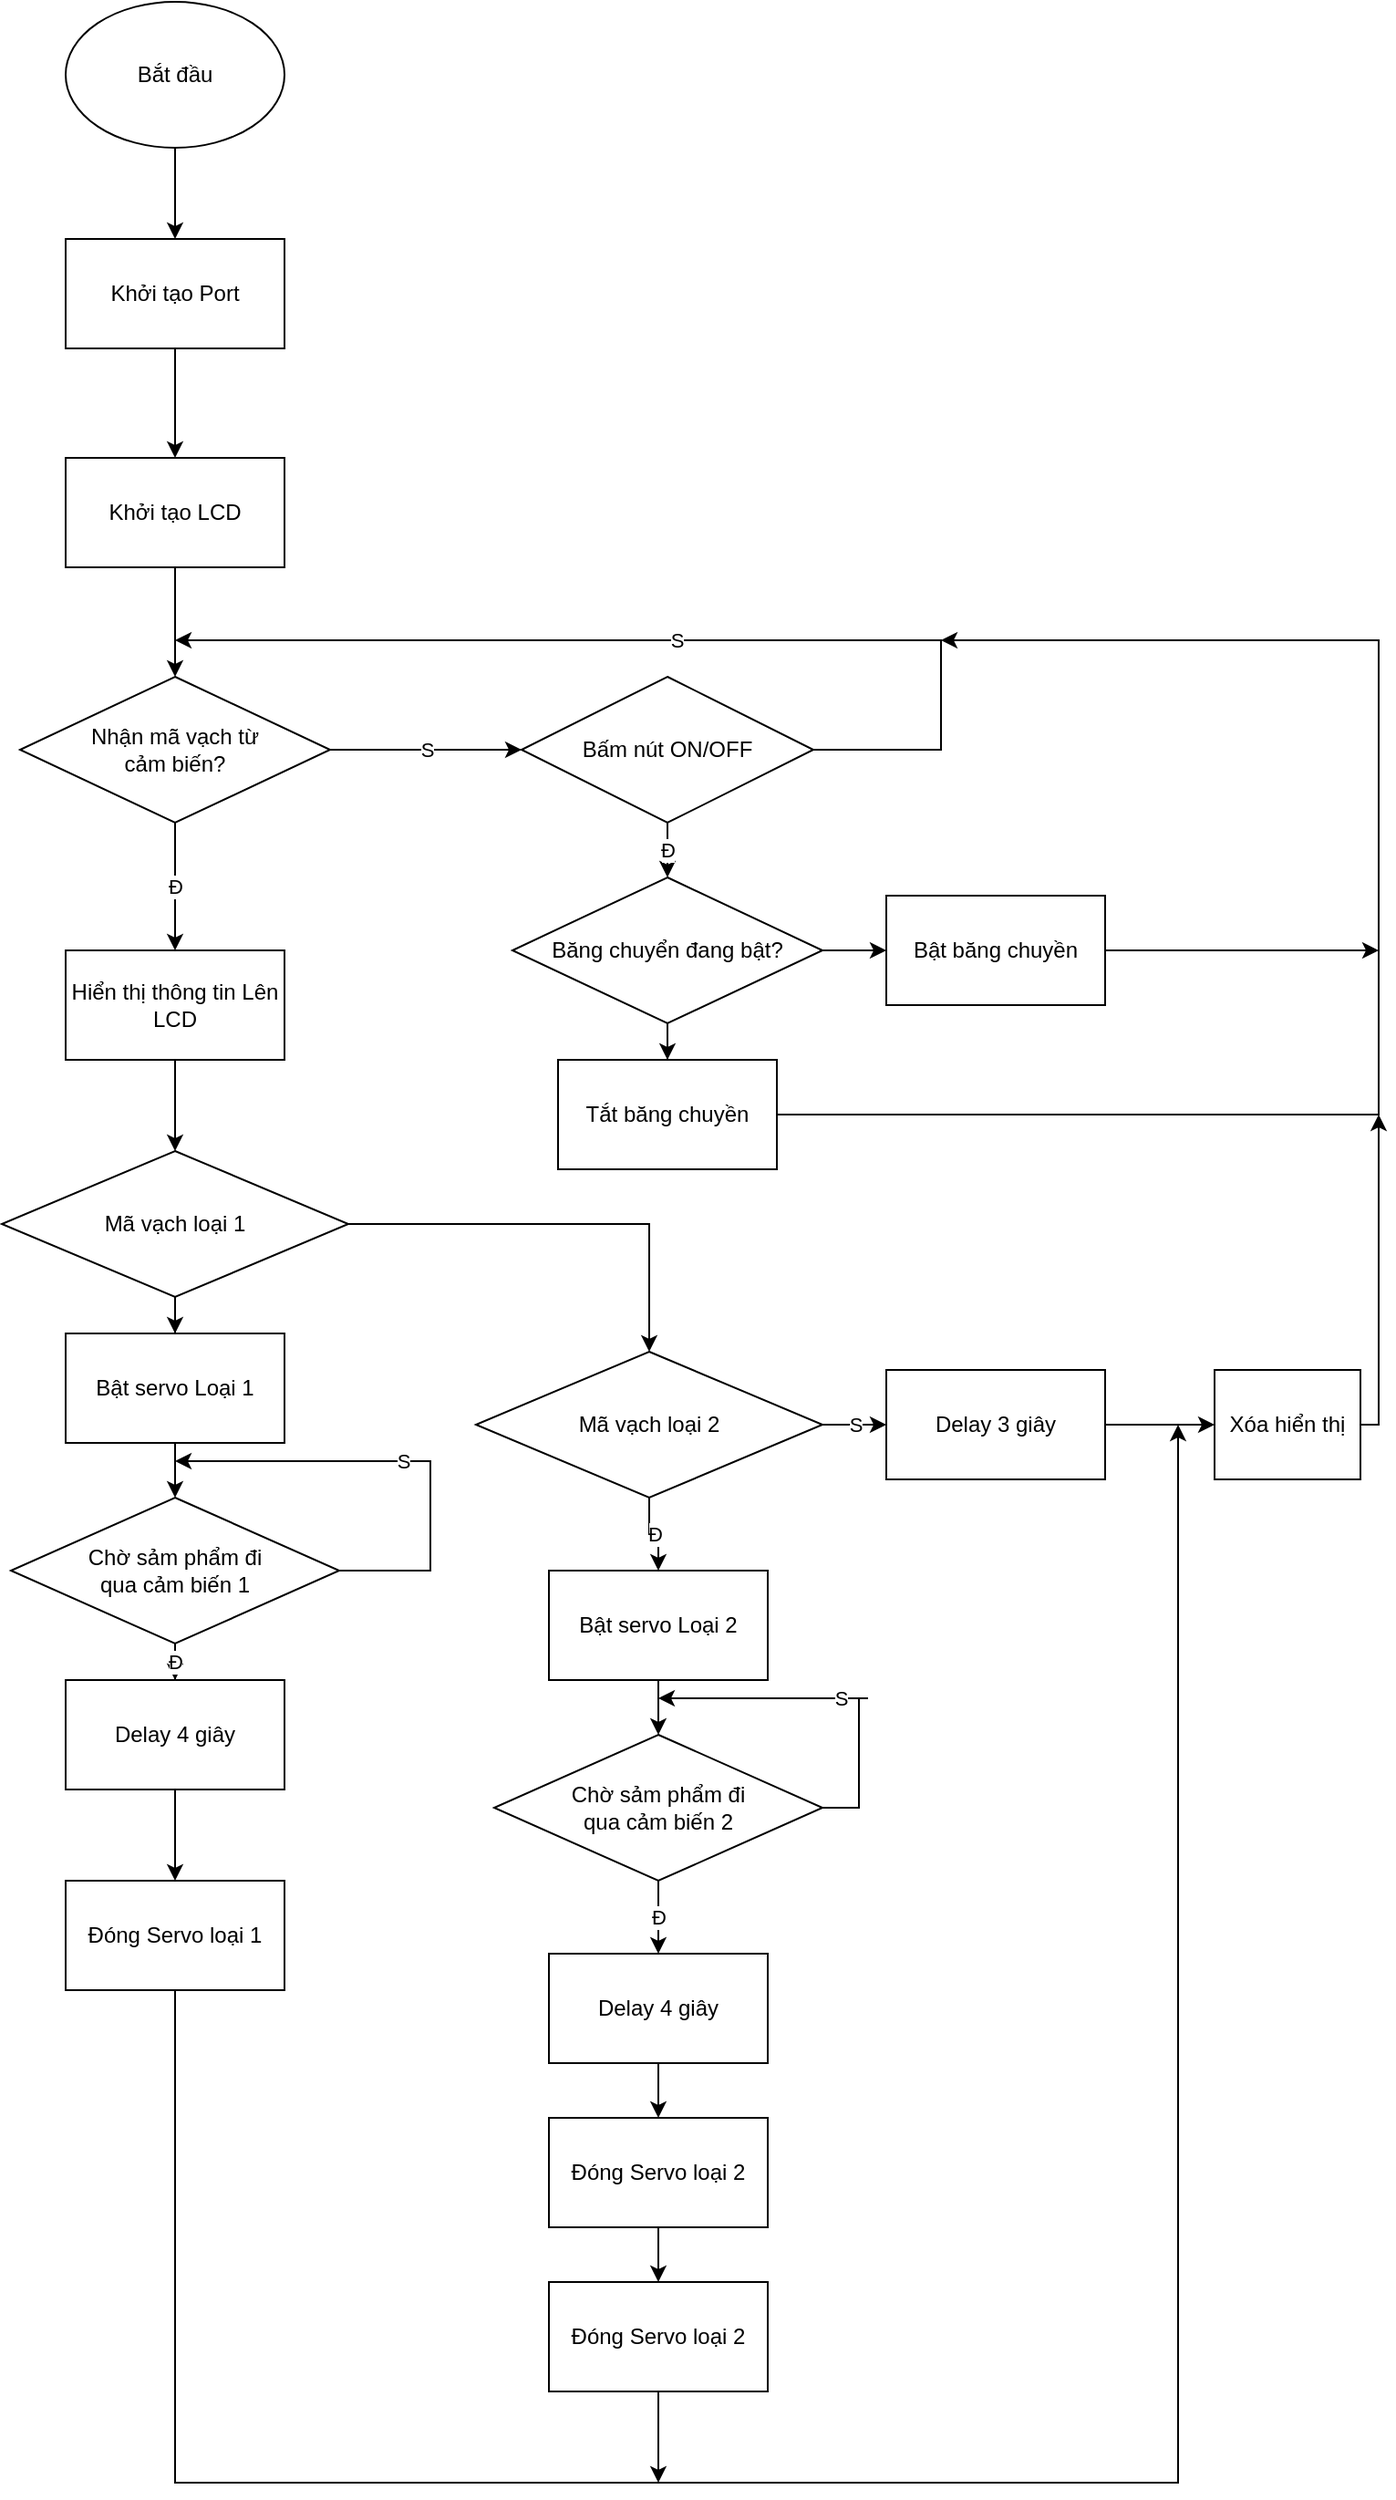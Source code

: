 <mxfile version="21.1.8" type="device">
  <diagram name="Page-1" id="3BPSicWhIVIj2Gs7x6rz">
    <mxGraphModel dx="1050" dy="541" grid="1" gridSize="10" guides="1" tooltips="1" connect="1" arrows="1" fold="1" page="1" pageScale="1" pageWidth="850" pageHeight="1100" math="0" shadow="0">
      <root>
        <mxCell id="0" />
        <mxCell id="1" parent="0" />
        <mxCell id="jM6w2ouYjOtphqDIp83v-3" style="edgeStyle=orthogonalEdgeStyle;rounded=0;orthogonalLoop=1;jettySize=auto;html=1;entryX=0.5;entryY=0;entryDx=0;entryDy=0;" parent="1" source="jM6w2ouYjOtphqDIp83v-1" target="jM6w2ouYjOtphqDIp83v-2" edge="1">
          <mxGeometry relative="1" as="geometry" />
        </mxCell>
        <mxCell id="jM6w2ouYjOtphqDIp83v-1" value="Bắt đầu" style="ellipse;whiteSpace=wrap;html=1;" parent="1" vertex="1">
          <mxGeometry x="290" y="110" width="120" height="80" as="geometry" />
        </mxCell>
        <mxCell id="jM6w2ouYjOtphqDIp83v-5" style="edgeStyle=orthogonalEdgeStyle;rounded=0;orthogonalLoop=1;jettySize=auto;html=1;entryX=0.5;entryY=0;entryDx=0;entryDy=0;" parent="1" source="jM6w2ouYjOtphqDIp83v-2" target="jM6w2ouYjOtphqDIp83v-4" edge="1">
          <mxGeometry relative="1" as="geometry" />
        </mxCell>
        <mxCell id="jM6w2ouYjOtphqDIp83v-2" value="Khởi tạo Port" style="rounded=0;whiteSpace=wrap;html=1;" parent="1" vertex="1">
          <mxGeometry x="290" y="240" width="120" height="60" as="geometry" />
        </mxCell>
        <mxCell id="jM6w2ouYjOtphqDIp83v-7" style="edgeStyle=orthogonalEdgeStyle;rounded=0;orthogonalLoop=1;jettySize=auto;html=1;entryX=0.5;entryY=0;entryDx=0;entryDy=0;" parent="1" source="jM6w2ouYjOtphqDIp83v-4" target="jM6w2ouYjOtphqDIp83v-6" edge="1">
          <mxGeometry relative="1" as="geometry" />
        </mxCell>
        <mxCell id="jM6w2ouYjOtphqDIp83v-4" value="Khởi tạo LCD" style="rounded=0;whiteSpace=wrap;html=1;" parent="1" vertex="1">
          <mxGeometry x="290" y="360" width="120" height="60" as="geometry" />
        </mxCell>
        <mxCell id="nIAaSCep-eczLtnSsDsq-6" value="Đ" style="edgeStyle=orthogonalEdgeStyle;rounded=0;orthogonalLoop=1;jettySize=auto;html=1;entryX=0.5;entryY=0;entryDx=0;entryDy=0;" parent="1" source="jM6w2ouYjOtphqDIp83v-6" target="nIAaSCep-eczLtnSsDsq-5" edge="1">
          <mxGeometry relative="1" as="geometry" />
        </mxCell>
        <mxCell id="DVSB8fLBMMzduuCxtxP6-1" value="S" style="edgeStyle=orthogonalEdgeStyle;rounded=0;orthogonalLoop=1;jettySize=auto;html=1;entryX=0;entryY=0.5;entryDx=0;entryDy=0;" parent="1" source="jM6w2ouYjOtphqDIp83v-6" target="jM6w2ouYjOtphqDIp83v-8" edge="1">
          <mxGeometry relative="1" as="geometry" />
        </mxCell>
        <mxCell id="jM6w2ouYjOtphqDIp83v-6" value="Nhận mã vạch từ &lt;br&gt;cảm biến?" style="rhombus;whiteSpace=wrap;html=1;" parent="1" vertex="1">
          <mxGeometry x="265" y="480" width="170" height="80" as="geometry" />
        </mxCell>
        <mxCell id="DVSB8fLBMMzduuCxtxP6-11" value="Đ" style="edgeStyle=orthogonalEdgeStyle;rounded=0;orthogonalLoop=1;jettySize=auto;html=1;entryX=0.5;entryY=0;entryDx=0;entryDy=0;" parent="1" source="jM6w2ouYjOtphqDIp83v-8" target="DVSB8fLBMMzduuCxtxP6-6" edge="1">
          <mxGeometry relative="1" as="geometry" />
        </mxCell>
        <mxCell id="DVSB8fLBMMzduuCxtxP6-13" value="S" style="edgeStyle=orthogonalEdgeStyle;rounded=0;orthogonalLoop=1;jettySize=auto;html=1;" parent="1" source="jM6w2ouYjOtphqDIp83v-8" edge="1">
          <mxGeometry relative="1" as="geometry">
            <mxPoint x="350" y="460" as="targetPoint" />
            <Array as="points">
              <mxPoint x="770" y="520" />
              <mxPoint x="770" y="460" />
            </Array>
          </mxGeometry>
        </mxCell>
        <mxCell id="jM6w2ouYjOtphqDIp83v-8" value="Bấm nút ON/OFF" style="rhombus;whiteSpace=wrap;html=1;" parent="1" vertex="1">
          <mxGeometry x="540" y="480" width="160" height="80" as="geometry" />
        </mxCell>
        <mxCell id="nIAaSCep-eczLtnSsDsq-3" style="edgeStyle=orthogonalEdgeStyle;rounded=0;orthogonalLoop=1;jettySize=auto;html=1;entryX=0.5;entryY=0;entryDx=0;entryDy=0;" parent="1" source="jM6w2ouYjOtphqDIp83v-10" target="nIAaSCep-eczLtnSsDsq-1" edge="1">
          <mxGeometry relative="1" as="geometry" />
        </mxCell>
        <mxCell id="DVSB8fLBMMzduuCxtxP6-16" style="edgeStyle=orthogonalEdgeStyle;rounded=0;orthogonalLoop=1;jettySize=auto;html=1;entryX=0.5;entryY=0;entryDx=0;entryDy=0;exitX=1;exitY=0.5;exitDx=0;exitDy=0;" parent="1" source="jM6w2ouYjOtphqDIp83v-10" target="DVSB8fLBMMzduuCxtxP6-14" edge="1">
          <mxGeometry relative="1" as="geometry">
            <mxPoint x="500" y="780" as="targetPoint" />
            <Array as="points">
              <mxPoint x="610" y="780" />
            </Array>
            <mxPoint x="450" y="780" as="sourcePoint" />
          </mxGeometry>
        </mxCell>
        <mxCell id="jM6w2ouYjOtphqDIp83v-10" value="Mã vạch loại 1" style="rhombus;whiteSpace=wrap;html=1;" parent="1" vertex="1">
          <mxGeometry x="255" y="740" width="190" height="80" as="geometry" />
        </mxCell>
        <mxCell id="nIAaSCep-eczLtnSsDsq-4" style="edgeStyle=orthogonalEdgeStyle;rounded=0;orthogonalLoop=1;jettySize=auto;html=1;entryX=0.5;entryY=0;entryDx=0;entryDy=0;" parent="1" source="nIAaSCep-eczLtnSsDsq-1" target="nIAaSCep-eczLtnSsDsq-2" edge="1">
          <mxGeometry relative="1" as="geometry" />
        </mxCell>
        <mxCell id="nIAaSCep-eczLtnSsDsq-1" value="Bật servo Loại 1" style="rounded=0;whiteSpace=wrap;html=1;" parent="1" vertex="1">
          <mxGeometry x="290" y="840" width="120" height="60" as="geometry" />
        </mxCell>
        <mxCell id="DVSB8fLBMMzduuCxtxP6-4" value="Đ" style="edgeStyle=orthogonalEdgeStyle;rounded=0;orthogonalLoop=1;jettySize=auto;html=1;" parent="1" source="nIAaSCep-eczLtnSsDsq-2" target="DVSB8fLBMMzduuCxtxP6-2" edge="1">
          <mxGeometry relative="1" as="geometry" />
        </mxCell>
        <mxCell id="DVSB8fLBMMzduuCxtxP6-36" value="S" style="edgeStyle=orthogonalEdgeStyle;rounded=0;orthogonalLoop=1;jettySize=auto;html=1;" parent="1" source="nIAaSCep-eczLtnSsDsq-2" edge="1">
          <mxGeometry relative="1" as="geometry">
            <mxPoint x="350" y="910" as="targetPoint" />
            <Array as="points">
              <mxPoint x="490" y="970" />
              <mxPoint x="490" y="910" />
            </Array>
          </mxGeometry>
        </mxCell>
        <mxCell id="nIAaSCep-eczLtnSsDsq-2" value="Chờ sảm phẩm đi &lt;br&gt;qua cảm biến 1" style="rhombus;whiteSpace=wrap;html=1;" parent="1" vertex="1">
          <mxGeometry x="260" y="930" width="180" height="80" as="geometry" />
        </mxCell>
        <mxCell id="nIAaSCep-eczLtnSsDsq-7" style="edgeStyle=orthogonalEdgeStyle;rounded=0;orthogonalLoop=1;jettySize=auto;html=1;entryX=0.5;entryY=0;entryDx=0;entryDy=0;" parent="1" source="nIAaSCep-eczLtnSsDsq-5" target="jM6w2ouYjOtphqDIp83v-10" edge="1">
          <mxGeometry relative="1" as="geometry">
            <Array as="points">
              <mxPoint x="350" y="730" />
            </Array>
          </mxGeometry>
        </mxCell>
        <mxCell id="nIAaSCep-eczLtnSsDsq-5" value="Hiển thị thông tin Lên LCD" style="rounded=0;whiteSpace=wrap;html=1;" parent="1" vertex="1">
          <mxGeometry x="290" y="630" width="120" height="60" as="geometry" />
        </mxCell>
        <mxCell id="DVSB8fLBMMzduuCxtxP6-5" style="edgeStyle=orthogonalEdgeStyle;rounded=0;orthogonalLoop=1;jettySize=auto;html=1;entryX=0.5;entryY=0;entryDx=0;entryDy=0;" parent="1" source="DVSB8fLBMMzduuCxtxP6-2" target="DVSB8fLBMMzduuCxtxP6-3" edge="1">
          <mxGeometry relative="1" as="geometry" />
        </mxCell>
        <mxCell id="DVSB8fLBMMzduuCxtxP6-2" value="Delay 4 giây" style="rounded=0;whiteSpace=wrap;html=1;" parent="1" vertex="1">
          <mxGeometry x="290" y="1030" width="120" height="60" as="geometry" />
        </mxCell>
        <mxCell id="DVSB8fLBMMzduuCxtxP6-30" style="edgeStyle=orthogonalEdgeStyle;rounded=0;orthogonalLoop=1;jettySize=auto;html=1;" parent="1" source="DVSB8fLBMMzduuCxtxP6-3" edge="1">
          <mxGeometry relative="1" as="geometry">
            <mxPoint x="900" y="890" as="targetPoint" />
            <Array as="points">
              <mxPoint x="350" y="1470" />
              <mxPoint x="900" y="1470" />
            </Array>
          </mxGeometry>
        </mxCell>
        <mxCell id="DVSB8fLBMMzduuCxtxP6-3" value="Đóng Servo loại 1" style="rounded=0;whiteSpace=wrap;html=1;" parent="1" vertex="1">
          <mxGeometry x="290" y="1140" width="120" height="60" as="geometry" />
        </mxCell>
        <mxCell id="DVSB8fLBMMzduuCxtxP6-9" style="edgeStyle=orthogonalEdgeStyle;rounded=0;orthogonalLoop=1;jettySize=auto;html=1;entryX=0;entryY=0.5;entryDx=0;entryDy=0;" parent="1" source="DVSB8fLBMMzduuCxtxP6-6" target="DVSB8fLBMMzduuCxtxP6-8" edge="1">
          <mxGeometry relative="1" as="geometry" />
        </mxCell>
        <mxCell id="DVSB8fLBMMzduuCxtxP6-10" style="edgeStyle=orthogonalEdgeStyle;rounded=0;orthogonalLoop=1;jettySize=auto;html=1;entryX=0.5;entryY=0;entryDx=0;entryDy=0;" parent="1" source="DVSB8fLBMMzduuCxtxP6-6" target="DVSB8fLBMMzduuCxtxP6-7" edge="1">
          <mxGeometry relative="1" as="geometry" />
        </mxCell>
        <mxCell id="DVSB8fLBMMzduuCxtxP6-6" value="Băng chuyển đang bật?" style="rhombus;whiteSpace=wrap;html=1;" parent="1" vertex="1">
          <mxGeometry x="535" y="590" width="170" height="80" as="geometry" />
        </mxCell>
        <mxCell id="DVSB8fLBMMzduuCxtxP6-18" style="edgeStyle=orthogonalEdgeStyle;rounded=0;orthogonalLoop=1;jettySize=auto;html=1;" parent="1" source="DVSB8fLBMMzduuCxtxP6-7" edge="1">
          <mxGeometry relative="1" as="geometry">
            <mxPoint x="770" y="460" as="targetPoint" />
            <Array as="points">
              <mxPoint x="1010" y="720" />
              <mxPoint x="1010" y="460" />
            </Array>
          </mxGeometry>
        </mxCell>
        <mxCell id="DVSB8fLBMMzduuCxtxP6-7" value="Tắt băng chuyền" style="rounded=0;whiteSpace=wrap;html=1;" parent="1" vertex="1">
          <mxGeometry x="560" y="690" width="120" height="60" as="geometry" />
        </mxCell>
        <mxCell id="DVSB8fLBMMzduuCxtxP6-20" style="edgeStyle=orthogonalEdgeStyle;rounded=0;orthogonalLoop=1;jettySize=auto;html=1;" parent="1" source="DVSB8fLBMMzduuCxtxP6-8" edge="1">
          <mxGeometry relative="1" as="geometry">
            <mxPoint x="1010" y="630" as="targetPoint" />
            <Array as="points">
              <mxPoint x="980" y="630" />
              <mxPoint x="980" y="630" />
            </Array>
          </mxGeometry>
        </mxCell>
        <mxCell id="DVSB8fLBMMzduuCxtxP6-8" value="Bật băng chuyền" style="rounded=0;whiteSpace=wrap;html=1;" parent="1" vertex="1">
          <mxGeometry x="740" y="600" width="120" height="60" as="geometry" />
        </mxCell>
        <mxCell id="DVSB8fLBMMzduuCxtxP6-33" value="S" style="edgeStyle=orthogonalEdgeStyle;rounded=0;orthogonalLoop=1;jettySize=auto;html=1;entryX=0;entryY=0.5;entryDx=0;entryDy=0;" parent="1" source="DVSB8fLBMMzduuCxtxP6-14" target="DVSB8fLBMMzduuCxtxP6-21" edge="1">
          <mxGeometry relative="1" as="geometry" />
        </mxCell>
        <mxCell id="DVSB8fLBMMzduuCxtxP6-34" value="Đ" style="edgeStyle=orthogonalEdgeStyle;rounded=0;orthogonalLoop=1;jettySize=auto;html=1;" parent="1" source="DVSB8fLBMMzduuCxtxP6-14" target="DVSB8fLBMMzduuCxtxP6-23" edge="1">
          <mxGeometry relative="1" as="geometry" />
        </mxCell>
        <mxCell id="DVSB8fLBMMzduuCxtxP6-14" value="Mã vạch loại 2" style="rhombus;whiteSpace=wrap;html=1;" parent="1" vertex="1">
          <mxGeometry x="515" y="850" width="190" height="80" as="geometry" />
        </mxCell>
        <mxCell id="DVSB8fLBMMzduuCxtxP6-42" style="edgeStyle=orthogonalEdgeStyle;rounded=0;orthogonalLoop=1;jettySize=auto;html=1;entryX=0;entryY=0.5;entryDx=0;entryDy=0;" parent="1" source="DVSB8fLBMMzduuCxtxP6-21" target="DVSB8fLBMMzduuCxtxP6-41" edge="1">
          <mxGeometry relative="1" as="geometry" />
        </mxCell>
        <mxCell id="DVSB8fLBMMzduuCxtxP6-21" value="Delay 3 giây" style="rounded=0;whiteSpace=wrap;html=1;" parent="1" vertex="1">
          <mxGeometry x="740" y="860" width="120" height="60" as="geometry" />
        </mxCell>
        <mxCell id="DVSB8fLBMMzduuCxtxP6-22" style="edgeStyle=orthogonalEdgeStyle;rounded=0;orthogonalLoop=1;jettySize=auto;html=1;entryX=0.5;entryY=0;entryDx=0;entryDy=0;" parent="1" source="DVSB8fLBMMzduuCxtxP6-23" target="DVSB8fLBMMzduuCxtxP6-25" edge="1">
          <mxGeometry relative="1" as="geometry" />
        </mxCell>
        <mxCell id="DVSB8fLBMMzduuCxtxP6-23" value="Bật servo Loại 2" style="rounded=0;whiteSpace=wrap;html=1;" parent="1" vertex="1">
          <mxGeometry x="555" y="970" width="120" height="60" as="geometry" />
        </mxCell>
        <mxCell id="DVSB8fLBMMzduuCxtxP6-24" value="Đ" style="edgeStyle=orthogonalEdgeStyle;rounded=0;orthogonalLoop=1;jettySize=auto;html=1;" parent="1" source="DVSB8fLBMMzduuCxtxP6-25" target="DVSB8fLBMMzduuCxtxP6-27" edge="1">
          <mxGeometry relative="1" as="geometry" />
        </mxCell>
        <mxCell id="DVSB8fLBMMzduuCxtxP6-38" value="S" style="edgeStyle=orthogonalEdgeStyle;rounded=0;orthogonalLoop=1;jettySize=auto;html=1;" parent="1" source="DVSB8fLBMMzduuCxtxP6-25" edge="1">
          <mxGeometry relative="1" as="geometry">
            <mxPoint x="615" y="1040" as="targetPoint" />
            <Array as="points">
              <mxPoint x="725" y="1100" />
              <mxPoint x="725" y="1040" />
              <mxPoint x="730" y="1040" />
            </Array>
          </mxGeometry>
        </mxCell>
        <mxCell id="DVSB8fLBMMzduuCxtxP6-25" value="Chờ sảm phẩm đi &lt;br&gt;qua cảm biến 2" style="rhombus;whiteSpace=wrap;html=1;" parent="1" vertex="1">
          <mxGeometry x="525" y="1060" width="180" height="80" as="geometry" />
        </mxCell>
        <mxCell id="DVSB8fLBMMzduuCxtxP6-26" style="edgeStyle=orthogonalEdgeStyle;rounded=0;orthogonalLoop=1;jettySize=auto;html=1;entryX=0.5;entryY=0;entryDx=0;entryDy=0;" parent="1" source="DVSB8fLBMMzduuCxtxP6-27" target="DVSB8fLBMMzduuCxtxP6-28" edge="1">
          <mxGeometry relative="1" as="geometry" />
        </mxCell>
        <mxCell id="DVSB8fLBMMzduuCxtxP6-27" value="Delay 4 giây" style="rounded=0;whiteSpace=wrap;html=1;" parent="1" vertex="1">
          <mxGeometry x="555" y="1180" width="120" height="60" as="geometry" />
        </mxCell>
        <mxCell id="DVSB8fLBMMzduuCxtxP6-32" style="edgeStyle=orthogonalEdgeStyle;rounded=0;orthogonalLoop=1;jettySize=auto;html=1;" parent="1" source="DVSB8fLBMMzduuCxtxP6-28" target="DVSB8fLBMMzduuCxtxP6-31" edge="1">
          <mxGeometry relative="1" as="geometry" />
        </mxCell>
        <mxCell id="DVSB8fLBMMzduuCxtxP6-28" value="Đóng Servo loại 2" style="rounded=0;whiteSpace=wrap;html=1;" parent="1" vertex="1">
          <mxGeometry x="555" y="1270" width="120" height="60" as="geometry" />
        </mxCell>
        <mxCell id="DVSB8fLBMMzduuCxtxP6-40" style="edgeStyle=orthogonalEdgeStyle;rounded=0;orthogonalLoop=1;jettySize=auto;html=1;" parent="1" source="DVSB8fLBMMzduuCxtxP6-31" edge="1">
          <mxGeometry relative="1" as="geometry">
            <mxPoint x="615" y="1470" as="targetPoint" />
          </mxGeometry>
        </mxCell>
        <mxCell id="DVSB8fLBMMzduuCxtxP6-31" value="Đóng Servo loại 2" style="rounded=0;whiteSpace=wrap;html=1;" parent="1" vertex="1">
          <mxGeometry x="555" y="1360" width="120" height="60" as="geometry" />
        </mxCell>
        <mxCell id="DVSB8fLBMMzduuCxtxP6-45" style="edgeStyle=orthogonalEdgeStyle;rounded=0;orthogonalLoop=1;jettySize=auto;html=1;" parent="1" source="DVSB8fLBMMzduuCxtxP6-41" edge="1">
          <mxGeometry relative="1" as="geometry">
            <mxPoint x="1010" y="720" as="targetPoint" />
            <Array as="points">
              <mxPoint x="1010" y="890" />
              <mxPoint x="1010" y="740" />
              <mxPoint x="1010" y="740" />
            </Array>
          </mxGeometry>
        </mxCell>
        <mxCell id="DVSB8fLBMMzduuCxtxP6-41" value="Xóa hiển thị" style="rounded=0;whiteSpace=wrap;html=1;" parent="1" vertex="1">
          <mxGeometry x="920" y="860" width="80" height="60" as="geometry" />
        </mxCell>
      </root>
    </mxGraphModel>
  </diagram>
</mxfile>
